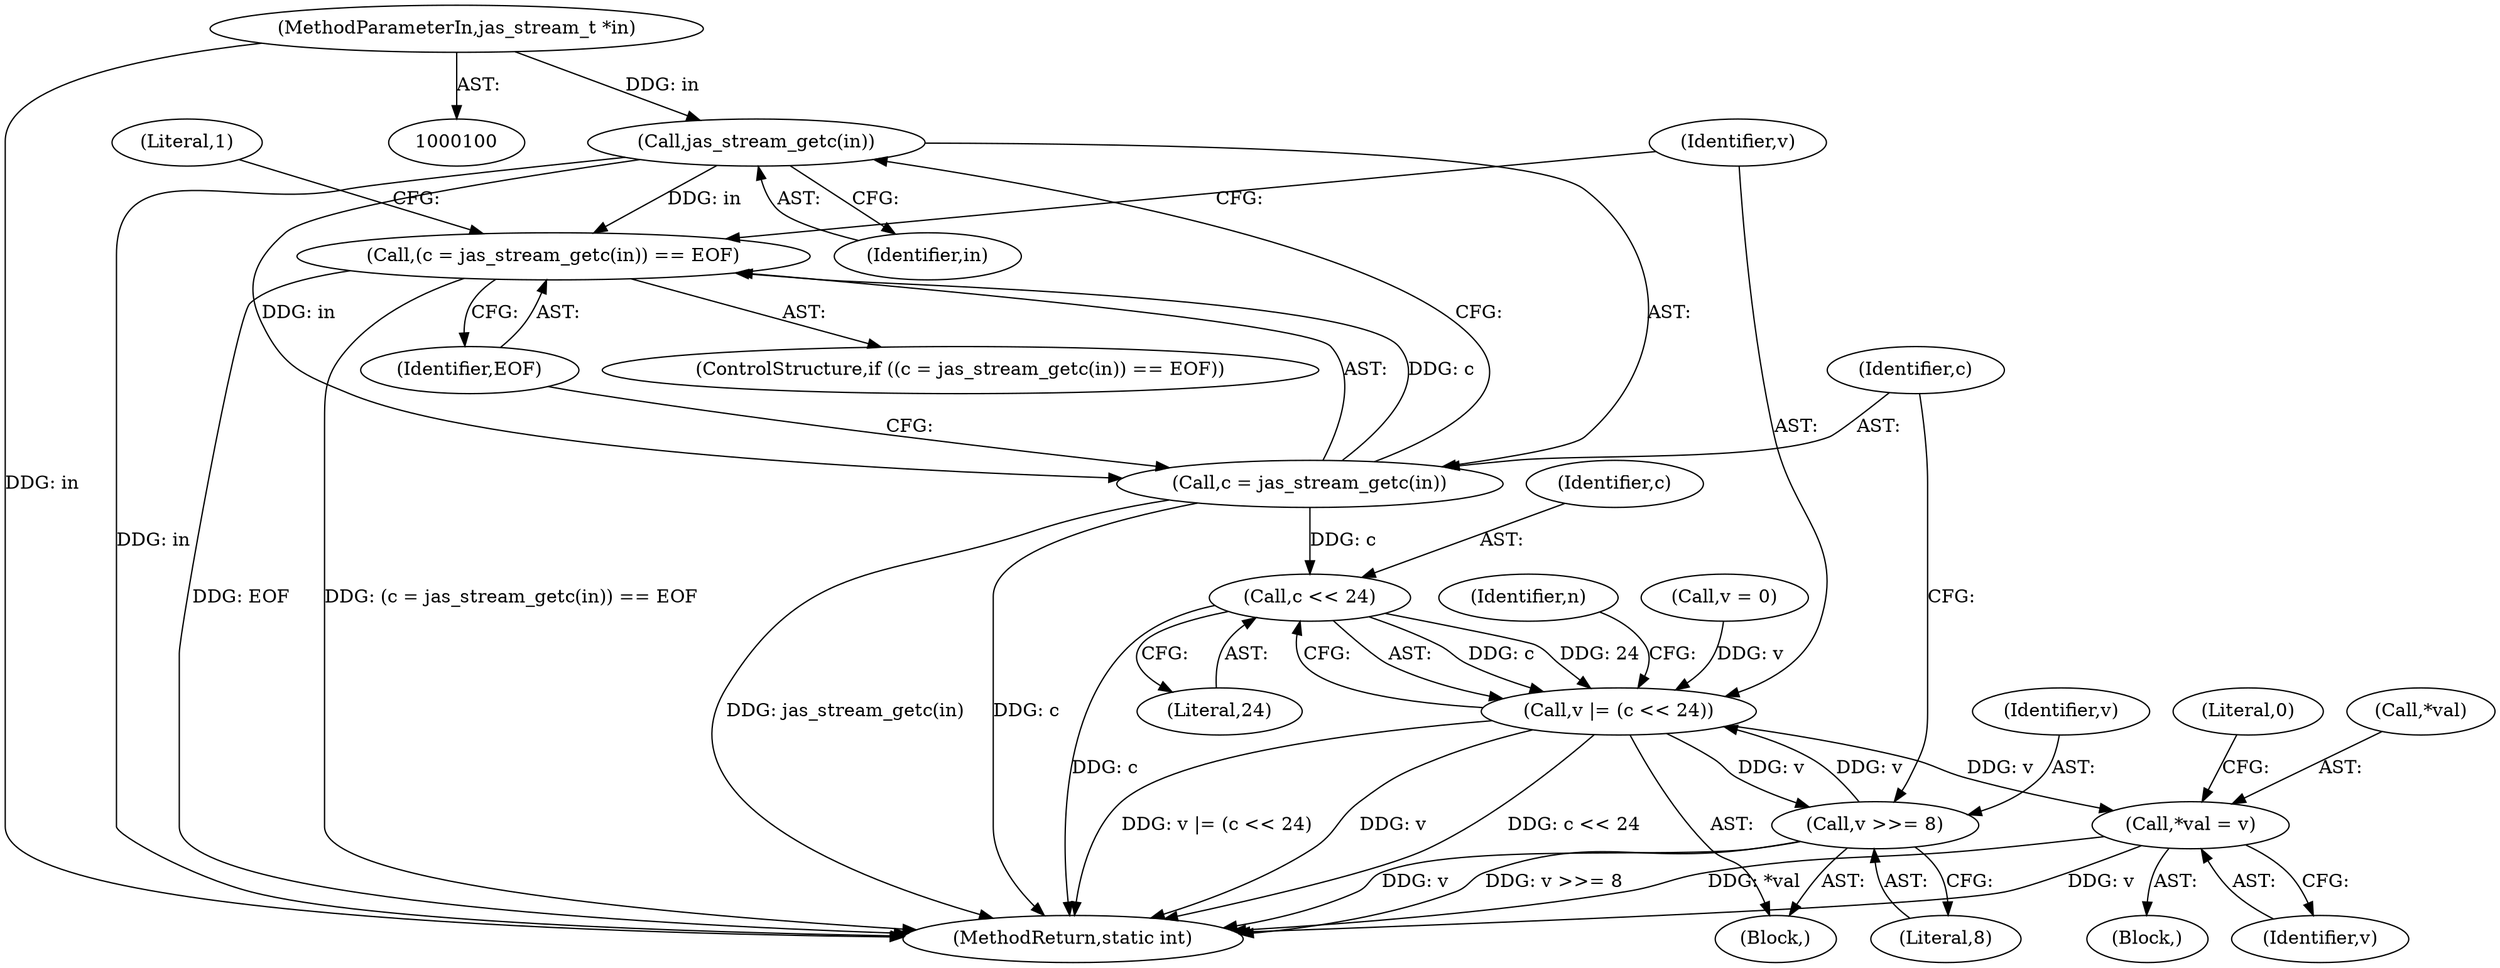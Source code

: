 digraph "1_jasper_8f62b4761711d036fd8964df256b938c809b7fca_1@API" {
"1000120" [label="(Call,jas_stream_getc(in))"];
"1000101" [label="(MethodParameterIn,jas_stream_t *in)"];
"1000117" [label="(Call,(c = jas_stream_getc(in)) == EOF)"];
"1000118" [label="(Call,c = jas_stream_getc(in))"];
"1000129" [label="(Call,c << 24)"];
"1000127" [label="(Call,v |= (c << 24))"];
"1000139" [label="(Call,v >>= 8)"];
"1000145" [label="(Call,*val = v)"];
"1000119" [label="(Identifier,c)"];
"1000135" [label="(Identifier,n)"];
"1000150" [label="(Literal,0)"];
"1000129" [label="(Call,c << 24)"];
"1000128" [label="(Identifier,v)"];
"1000116" [label="(ControlStructure,if ((c = jas_stream_getc(in)) == EOF))"];
"1000146" [label="(Call,*val)"];
"1000115" [label="(Block,)"];
"1000127" [label="(Call,v |= (c << 24))"];
"1000122" [label="(Identifier,EOF)"];
"1000130" [label="(Identifier,c)"];
"1000148" [label="(Identifier,v)"];
"1000140" [label="(Identifier,v)"];
"1000131" [label="(Literal,24)"];
"1000121" [label="(Identifier,in)"];
"1000141" [label="(Literal,8)"];
"1000112" [label="(Call,v = 0)"];
"1000151" [label="(MethodReturn,static int)"];
"1000126" [label="(Literal,1)"];
"1000145" [label="(Call,*val = v)"];
"1000101" [label="(MethodParameterIn,jas_stream_t *in)"];
"1000139" [label="(Call,v >>= 8)"];
"1000120" [label="(Call,jas_stream_getc(in))"];
"1000118" [label="(Call,c = jas_stream_getc(in))"];
"1000144" [label="(Block,)"];
"1000117" [label="(Call,(c = jas_stream_getc(in)) == EOF)"];
"1000120" -> "1000118"  [label="AST: "];
"1000120" -> "1000121"  [label="CFG: "];
"1000121" -> "1000120"  [label="AST: "];
"1000118" -> "1000120"  [label="CFG: "];
"1000120" -> "1000151"  [label="DDG: in"];
"1000120" -> "1000117"  [label="DDG: in"];
"1000120" -> "1000118"  [label="DDG: in"];
"1000101" -> "1000120"  [label="DDG: in"];
"1000101" -> "1000100"  [label="AST: "];
"1000101" -> "1000151"  [label="DDG: in"];
"1000117" -> "1000116"  [label="AST: "];
"1000117" -> "1000122"  [label="CFG: "];
"1000118" -> "1000117"  [label="AST: "];
"1000122" -> "1000117"  [label="AST: "];
"1000126" -> "1000117"  [label="CFG: "];
"1000128" -> "1000117"  [label="CFG: "];
"1000117" -> "1000151"  [label="DDG: (c = jas_stream_getc(in)) == EOF"];
"1000117" -> "1000151"  [label="DDG: EOF"];
"1000118" -> "1000117"  [label="DDG: c"];
"1000119" -> "1000118"  [label="AST: "];
"1000122" -> "1000118"  [label="CFG: "];
"1000118" -> "1000151"  [label="DDG: c"];
"1000118" -> "1000151"  [label="DDG: jas_stream_getc(in)"];
"1000118" -> "1000129"  [label="DDG: c"];
"1000129" -> "1000127"  [label="AST: "];
"1000129" -> "1000131"  [label="CFG: "];
"1000130" -> "1000129"  [label="AST: "];
"1000131" -> "1000129"  [label="AST: "];
"1000127" -> "1000129"  [label="CFG: "];
"1000129" -> "1000151"  [label="DDG: c"];
"1000129" -> "1000127"  [label="DDG: c"];
"1000129" -> "1000127"  [label="DDG: 24"];
"1000127" -> "1000115"  [label="AST: "];
"1000128" -> "1000127"  [label="AST: "];
"1000135" -> "1000127"  [label="CFG: "];
"1000127" -> "1000151"  [label="DDG: v |= (c << 24)"];
"1000127" -> "1000151"  [label="DDG: v"];
"1000127" -> "1000151"  [label="DDG: c << 24"];
"1000139" -> "1000127"  [label="DDG: v"];
"1000112" -> "1000127"  [label="DDG: v"];
"1000127" -> "1000139"  [label="DDG: v"];
"1000127" -> "1000145"  [label="DDG: v"];
"1000139" -> "1000115"  [label="AST: "];
"1000139" -> "1000141"  [label="CFG: "];
"1000140" -> "1000139"  [label="AST: "];
"1000141" -> "1000139"  [label="AST: "];
"1000119" -> "1000139"  [label="CFG: "];
"1000139" -> "1000151"  [label="DDG: v >>= 8"];
"1000139" -> "1000151"  [label="DDG: v"];
"1000145" -> "1000144"  [label="AST: "];
"1000145" -> "1000148"  [label="CFG: "];
"1000146" -> "1000145"  [label="AST: "];
"1000148" -> "1000145"  [label="AST: "];
"1000150" -> "1000145"  [label="CFG: "];
"1000145" -> "1000151"  [label="DDG: v"];
"1000145" -> "1000151"  [label="DDG: *val"];
}

